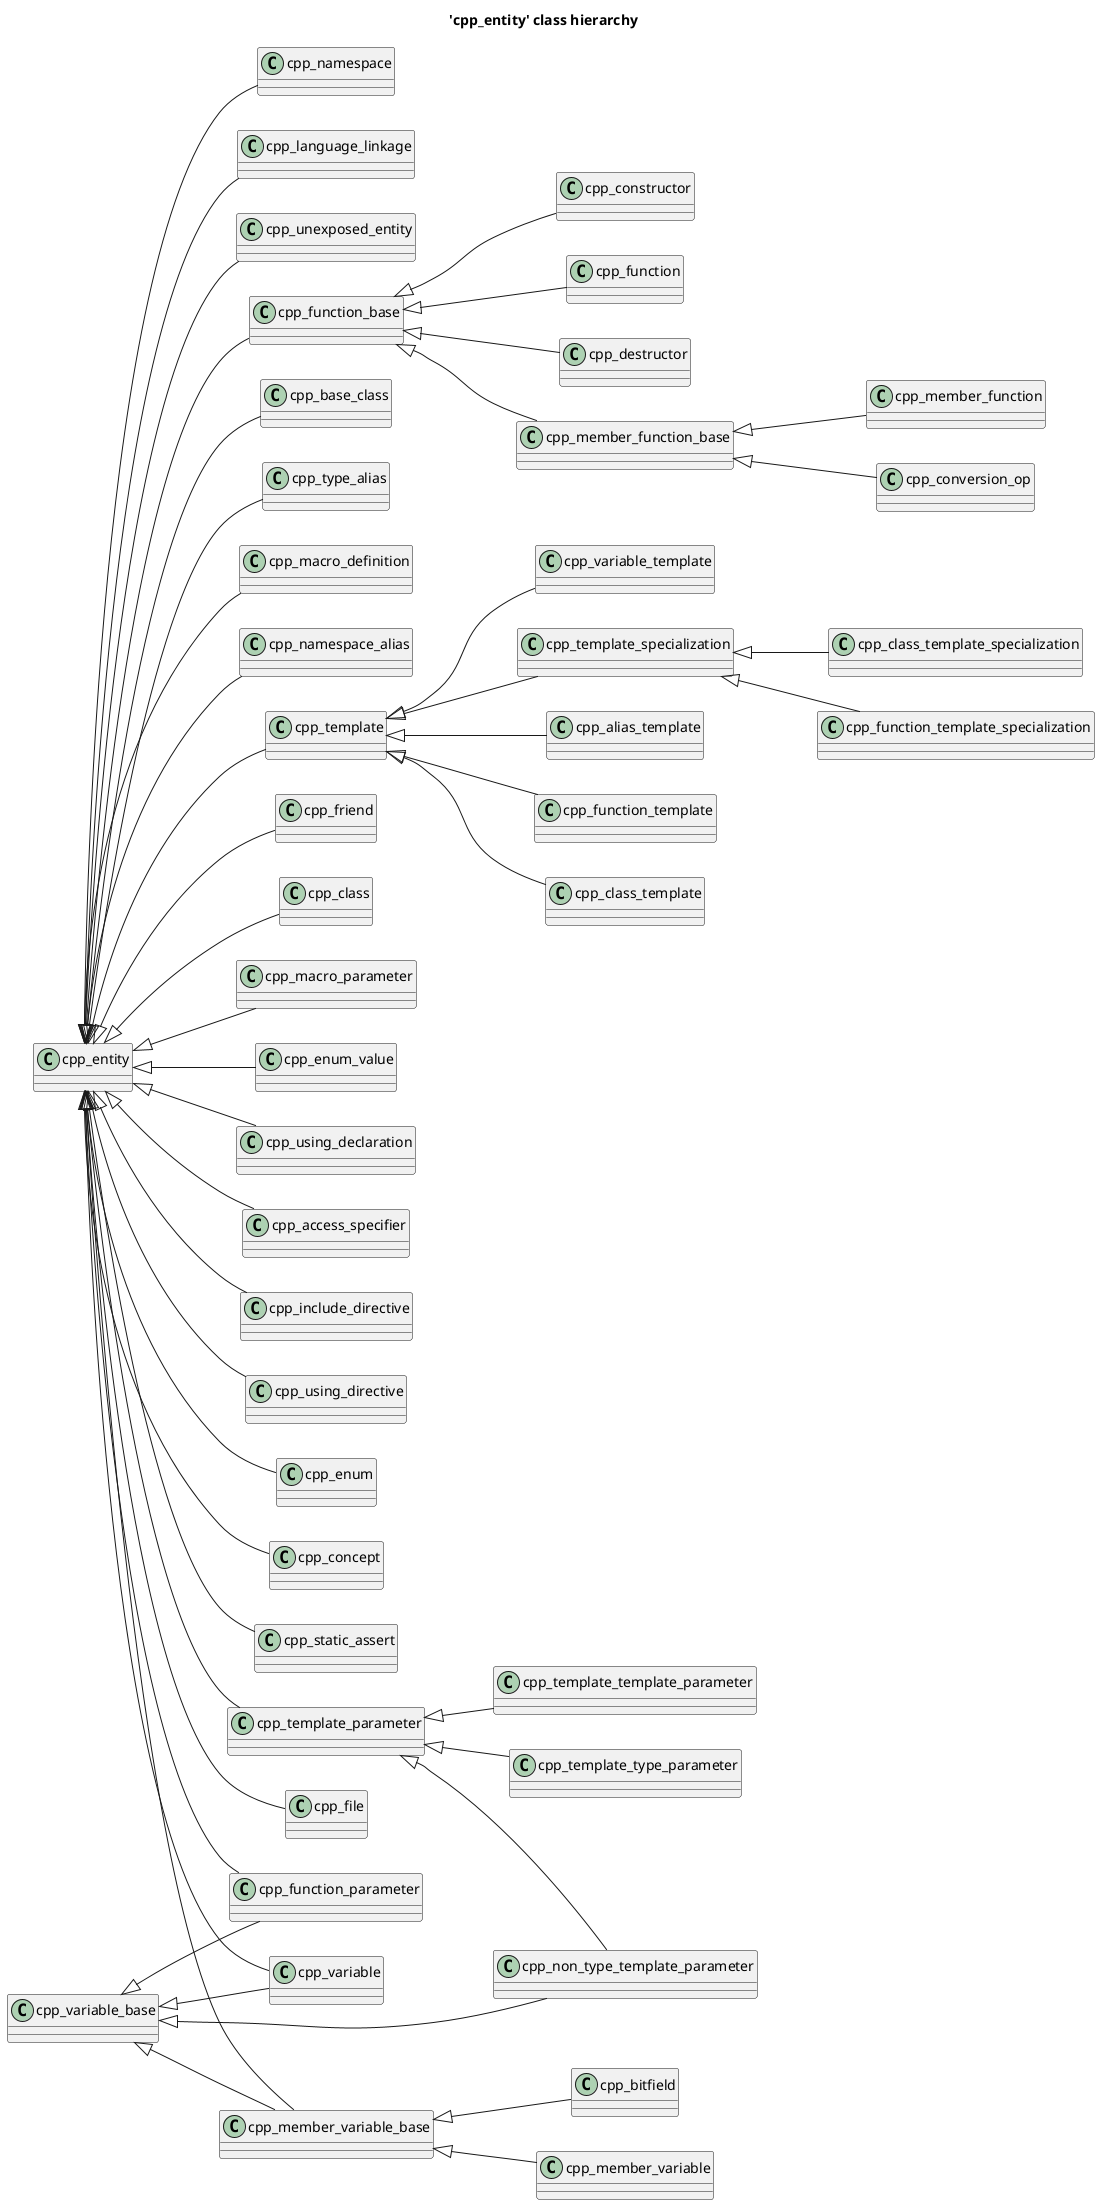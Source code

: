 @startuml
title 'cpp_entity' class hierarchy
left to right direction
class "cpp_template" as C_0000007122300671081288
class C_0000007122300671081288 [[https://github.com/foonathan/cppast/blob/f00df6675d87c6983033d270728c57a55cd3db22/include/cppast/cppast_fwd.hpp#L61{cpp_template}]] {
__
}
class "cpp_constructor" as C_0000093026110207222749
class C_0000093026110207222749 [[https://github.com/foonathan/cppast/blob/f00df6675d87c6983033d270728c57a55cd3db22/include/cppast/cppast_fwd.hpp#L24{cpp_constructor}]] {
__
}
class "cpp_variable_base" as C_0000184600132526931259
class C_0000184600132526931259 [[https://github.com/foonathan/cppast/blob/f00df6675d87c6983033d270728c57a55cd3db22/include/cppast/cppast_fwd.hpp#L79{cpp_variable_base}]] {
__
}
class "cpp_member_function" as C_0000204784596342006018
class C_0000204784596342006018 [[https://github.com/foonathan/cppast/blob/f00df6675d87c6983033d270728c57a55cd3db22/include/cppast/cppast_fwd.hpp#L50{cpp_member_function}]] {
__
}
class "cpp_friend" as C_0000303046364398051951
class C_0000303046364398051951 [[https://github.com/foonathan/cppast/blob/f00df6675d87c6983033d270728c57a55cd3db22/include/cppast/cppast_fwd.hpp#L38{cpp_friend}]] {
__
}
class "cpp_class_template" as C_0000354944277741654522
class C_0000354944277741654522 [[https://github.com/foonathan/cppast/blob/f00df6675d87c6983033d270728c57a55cd3db22/include/cppast/cppast_fwd.hpp#L21{cpp_class_template}]] {
__
}
class "cpp_class" as C_0000405957729531335243
class C_0000405957729531335243 [[https://github.com/foonathan/cppast/blob/f00df6675d87c6983033d270728c57a55cd3db22/include/cppast/cppast_fwd.hpp#L20{cpp_class}]] {
__
}
class "cpp_macro_parameter" as C_0000481403470717148125
class C_0000481403470717148125 [[https://github.com/foonathan/cppast/blob/f00df6675d87c6983033d270728c57a55cd3db22/include/cppast/cppast_fwd.hpp#L49{cpp_macro_parameter}]] {
__
}
class "cpp_variable_template" as C_0000528839971184410995
class C_0000528839971184410995 [[https://github.com/foonathan/cppast/blob/f00df6675d87c6983033d270728c57a55cd3db22/include/cppast/cppast_fwd.hpp#L80{cpp_variable_template}]] {
__
}
class "cpp_template_specialization" as C_0000529201356065019777
class C_0000529201356065019777 [[https://github.com/foonathan/cppast/blob/f00df6675d87c6983033d270728c57a55cd3db22/include/cppast/cppast_fwd.hpp#L66{cpp_template_specialization}]] {
__
}
class "cpp_enum_value" as C_0000569714057132864504
class C_0000569714057132864504 [[https://github.com/foonathan/cppast/blob/f00df6675d87c6983033d270728c57a55cd3db22/include/cppast/cppast_fwd.hpp#L34{cpp_enum_value}]] {
__
}
class "cpp_using_declaration" as C_0000609158070514656735
class C_0000609158070514656735 [[https://github.com/foonathan/cppast/blob/f00df6675d87c6983033d270728c57a55cd3db22/include/cppast/cppast_fwd.hpp#L76{cpp_using_declaration}]] {
__
}
class "cpp_access_specifier" as C_0000706843607037461153
class C_0000706843607037461153 [[https://github.com/foonathan/cppast/blob/f00df6675d87c6983033d270728c57a55cd3db22/include/cppast/cppast_fwd.hpp#L12{cpp_access_specifier}]] {
__
}
class "cpp_include_directive" as C_0000710886303767961620
class C_0000710886303767961620 [[https://github.com/foonathan/cppast/blob/f00df6675d87c6983033d270728c57a55cd3db22/include/cppast/cppast_fwd.hpp#L45{cpp_include_directive}]] {
__
}
class "cpp_template_template_parameter" as C_0000753898560016921202
class C_0000753898560016921202 [[https://github.com/foonathan/cppast/blob/f00df6675d87c6983033d270728c57a55cd3db22/include/cppast/cppast_fwd.hpp#L67{cpp_template_template_parameter}]] {
__
}
class "cpp_using_directive" as C_0000884493087412892762
class C_0000884493087412892762 [[https://github.com/foonathan/cppast/blob/f00df6675d87c6983033d270728c57a55cd3db22/include/cppast/cppast_fwd.hpp#L77{cpp_using_directive}]] {
__
}
class "cpp_enum" as C_0000914084519342392608
class C_0000914084519342392608 [[https://github.com/foonathan/cppast/blob/f00df6675d87c6983033d270728c57a55cd3db22/include/cppast/cppast_fwd.hpp#L33{cpp_enum}]] {
__
}
class "cpp_alias_template" as C_0000949738581869538757
class C_0000949738581869538757 [[https://github.com/foonathan/cppast/blob/f00df6675d87c6983033d270728c57a55cd3db22/include/cppast/cppast_fwd.hpp#L13{cpp_alias_template}]] {
__
}
class "cpp_concept" as C_0001015000934507811109
class C_0001015000934507811109 [[https://github.com/foonathan/cppast/blob/f00df6675d87c6983033d270728c57a55cd3db22/include/cppast/cppast_fwd.hpp#L23{cpp_concept}]] {
__
}
class "cpp_function" as C_0001029800296375209800
class C_0001029800296375209800 [[https://github.com/foonathan/cppast/blob/f00df6675d87c6983033d270728c57a55cd3db22/include/cppast/cppast_fwd.hpp#L39{cpp_function}]] {
__
}
class "cpp_static_assert" as C_0001035636844572508781
class C_0001035636844572508781 [[https://github.com/foonathan/cppast/blob/f00df6675d87c6983033d270728c57a55cd3db22/include/cppast/cppast_fwd.hpp#L60{cpp_static_assert}]] {
__
}
class "cpp_bitfield" as C_0001142080746427367264
class C_0001142080746427367264 [[https://github.com/foonathan/cppast/blob/f00df6675d87c6983033d270728c57a55cd3db22/include/cppast/cppast_fwd.hpp#L18{cpp_bitfield}]] {
__
}
class "cpp_template_parameter" as C_0001158442798649543268
class C_0001158442798649543268 [[https://github.com/foonathan/cppast/blob/f00df6675d87c6983033d270728c57a55cd3db22/include/cppast/cppast_fwd.hpp#L64{cpp_template_parameter}]] {
__
}
class "cpp_function_base" as C_0001223070325447825853
class C_0001223070325447825853 [[https://github.com/foonathan/cppast/blob/f00df6675d87c6983033d270728c57a55cd3db22/include/cppast/cppast_fwd.hpp#L40{cpp_function_base}]] {
__
}
class "cpp_file" as C_0001248593507051490272
class C_0001248593507051490272 [[https://github.com/foonathan/cppast/blob/f00df6675d87c6983033d270728c57a55cd3db22/include/cppast/cppast_fwd.hpp#L36{cpp_file}]] {
__
}
class "cpp_member_variable_base" as C_0001290905484738066347
class C_0001290905484738066347 [[https://github.com/foonathan/cppast/blob/f00df6675d87c6983033d270728c57a55cd3db22/include/cppast/cppast_fwd.hpp#L54{cpp_member_variable_base}]] {
__
}
class "cpp_namespace" as C_0001318630691633731356
class C_0001318630691633731356 [[https://github.com/foonathan/cppast/blob/f00df6675d87c6983033d270728c57a55cd3db22/include/cppast/cppast_fwd.hpp#L55{cpp_namespace}]] {
__
}
class "cpp_function_parameter" as C_0001352597003719961343
class C_0001352597003719961343 [[https://github.com/foonathan/cppast/blob/f00df6675d87c6983033d270728c57a55cd3db22/include/cppast/cppast_fwd.hpp#L41{cpp_function_parameter}]] {
__
}
class "cpp_language_linkage" as C_0001368865032388034918
class C_0001368865032388034918 [[https://github.com/foonathan/cppast/blob/f00df6675d87c6983033d270728c57a55cd3db22/include/cppast/cppast_fwd.hpp#L46{cpp_language_linkage}]] {
__
}
class "cpp_unexposed_entity" as C_0001449857709503654826
class C_0001449857709503654826 [[https://github.com/foonathan/cppast/blob/f00df6675d87c6983033d270728c57a55cd3db22/include/cppast/cppast_fwd.hpp#L72{cpp_unexposed_entity}]] {
__
}
class "cpp_function_template" as C_0001450758198445278335
class C_0001450758198445278335 [[https://github.com/foonathan/cppast/blob/f00df6675d87c6983033d270728c57a55cd3db22/include/cppast/cppast_fwd.hpp#L42{cpp_function_template}]] {
__
}
class "cpp_non_type_template_parameter" as C_0001461284658212381765
class C_0001461284658212381765 [[https://github.com/foonathan/cppast/blob/f00df6675d87c6983033d270728c57a55cd3db22/include/cppast/cppast_fwd.hpp#L56{cpp_non_type_template_parameter}]] {
__
}
class "cpp_base_class" as C_0001513295345096619386
class C_0001513295345096619386 [[https://github.com/foonathan/cppast/blob/f00df6675d87c6983033d270728c57a55cd3db22/include/cppast/cppast_fwd.hpp#L17{cpp_base_class}]] {
__
}
class "cpp_destructor" as C_0001522207092676876515
class C_0001522207092676876515 [[https://github.com/foonathan/cppast/blob/f00df6675d87c6983033d270728c57a55cd3db22/include/cppast/cppast_fwd.hpp#L30{cpp_destructor}]] {
__
}
class "cpp_type_alias" as C_0001652684387667767114
class C_0001652684387667767114 [[https://github.com/foonathan/cppast/blob/f00df6675d87c6983033d270728c57a55cd3db22/include/cppast/cppast_fwd.hpp#L71{cpp_type_alias}]] {
__
}
class "cpp_macro_definition" as C_0001660861710076468858
class C_0001660861710076468858 [[https://github.com/foonathan/cppast/blob/f00df6675d87c6983033d270728c57a55cd3db22/include/cppast/cppast_fwd.hpp#L48{cpp_macro_definition}]] {
__
}
class "cpp_template_type_parameter" as C_0001672854013158225149
class C_0001672854013158225149 [[https://github.com/foonathan/cppast/blob/f00df6675d87c6983033d270728c57a55cd3db22/include/cppast/cppast_fwd.hpp#L68{cpp_template_type_parameter}]] {
__
}
class "cpp_variable" as C_0001714681292788161746
class C_0001714681292788161746 [[https://github.com/foonathan/cppast/blob/f00df6675d87c6983033d270728c57a55cd3db22/include/cppast/cppast_fwd.hpp#L78{cpp_variable}]] {
__
}
class "cpp_conversion_op" as C_0001746973142219232442
class C_0001746973142219232442 [[https://github.com/foonathan/cppast/blob/f00df6675d87c6983033d270728c57a55cd3db22/include/cppast/cppast_fwd.hpp#L25{cpp_conversion_op}]] {
__
}
class "cpp_class_template_specialization" as C_0001762684826194706908
class C_0001762684826194706908 [[https://github.com/foonathan/cppast/blob/f00df6675d87c6983033d270728c57a55cd3db22/include/cppast/cppast_fwd.hpp#L22{cpp_class_template_specialization}]] {
__
}
class "cpp_member_function_base" as C_0001783488486496950492
class C_0001783488486496950492 [[https://github.com/foonathan/cppast/blob/f00df6675d87c6983033d270728c57a55cd3db22/include/cppast/cppast_fwd.hpp#L51{cpp_member_function_base}]] {
__
}
class "cpp_entity" as C_0001854695372332280903
class C_0001854695372332280903 [[https://github.com/foonathan/cppast/blob/f00df6675d87c6983033d270728c57a55cd3db22/include/cppast/cppast_fwd.hpp#L31{cpp_entity}]] {
__
}
class "cpp_function_template_specialization" as C_0001912174880347917630
class C_0001912174880347917630 [[https://github.com/foonathan/cppast/blob/f00df6675d87c6983033d270728c57a55cd3db22/include/cppast/cppast_fwd.hpp#L43{cpp_function_template_specialization}]] {
__
}
class "cpp_member_variable" as C_0002206472772300753495
class C_0002206472772300753495 [[https://github.com/foonathan/cppast/blob/f00df6675d87c6983033d270728c57a55cd3db22/include/cppast/cpp_member_variable.hpp#L33{cpp_member_variable}]] {
__
}
class "cpp_namespace_alias" as C_0000173412889635012893
class C_0000173412889635012893 [[https://github.com/foonathan/cppast/blob/f00df6675d87c6983033d270728c57a55cd3db22/include/cppast/cpp_namespace.hpp#L102{cpp_namespace_alias}]] {
__
}
C_0001854695372332280903 <|-- C_0000007122300671081288
C_0001223070325447825853 <|-- C_0000093026110207222749
C_0001783488486496950492 <|-- C_0000204784596342006018
C_0001854695372332280903 <|-- C_0000303046364398051951
C_0000007122300671081288 <|-- C_0000354944277741654522
C_0001854695372332280903 <|-- C_0000405957729531335243
C_0001854695372332280903 <|-- C_0000481403470717148125
C_0000007122300671081288 <|-- C_0000528839971184410995
C_0000007122300671081288 <|-- C_0000529201356065019777
C_0001854695372332280903 <|-- C_0000569714057132864504
C_0001854695372332280903 <|-- C_0000609158070514656735
C_0001854695372332280903 <|-- C_0000706843607037461153
C_0001854695372332280903 <|-- C_0000710886303767961620
C_0001158442798649543268 <|-- C_0000753898560016921202
C_0001854695372332280903 <|-- C_0000884493087412892762
C_0001854695372332280903 <|-- C_0000914084519342392608
C_0000007122300671081288 <|-- C_0000949738581869538757
C_0001854695372332280903 <|-- C_0001015000934507811109
C_0001223070325447825853 <|-- C_0001029800296375209800
C_0001854695372332280903 <|-- C_0001035636844572508781
C_0001290905484738066347 <|-- C_0001142080746427367264
C_0001854695372332280903 <|-- C_0001158442798649543268
C_0001854695372332280903 <|-- C_0001223070325447825853
C_0001854695372332280903 <|-- C_0001248593507051490272
C_0001854695372332280903 <|-- C_0001290905484738066347
C_0000184600132526931259 <|-- C_0001290905484738066347
C_0001854695372332280903 <|-- C_0001318630691633731356
C_0001854695372332280903 <|-- C_0001352597003719961343
C_0000184600132526931259 <|-- C_0001352597003719961343
C_0001854695372332280903 <|-- C_0001368865032388034918
C_0001854695372332280903 <|-- C_0001449857709503654826
C_0000007122300671081288 <|-- C_0001450758198445278335
C_0001158442798649543268 <|-- C_0001461284658212381765
C_0000184600132526931259 <|-- C_0001461284658212381765
C_0001854695372332280903 <|-- C_0001513295345096619386
C_0001223070325447825853 <|-- C_0001522207092676876515
C_0001854695372332280903 <|-- C_0001652684387667767114
C_0001854695372332280903 <|-- C_0001660861710076468858
C_0001158442798649543268 <|-- C_0001672854013158225149
C_0001854695372332280903 <|-- C_0001714681292788161746
C_0000184600132526931259 <|-- C_0001714681292788161746
C_0001783488486496950492 <|-- C_0001746973142219232442
C_0000529201356065019777 <|-- C_0001762684826194706908
C_0001223070325447825853 <|-- C_0001783488486496950492
C_0000529201356065019777 <|-- C_0001912174880347917630
C_0001290905484738066347 <|-- C_0002206472772300753495
C_0001854695372332280903 <|-- C_0000173412889635012893

'Generated with clang-uml, version 0.4.0-7-g8a6b497
'LLVM version Ubuntu clang version 16.0.6 (++20230710042027+7cbf1a259152-1~exp1~20230710162048.105)
@enduml
